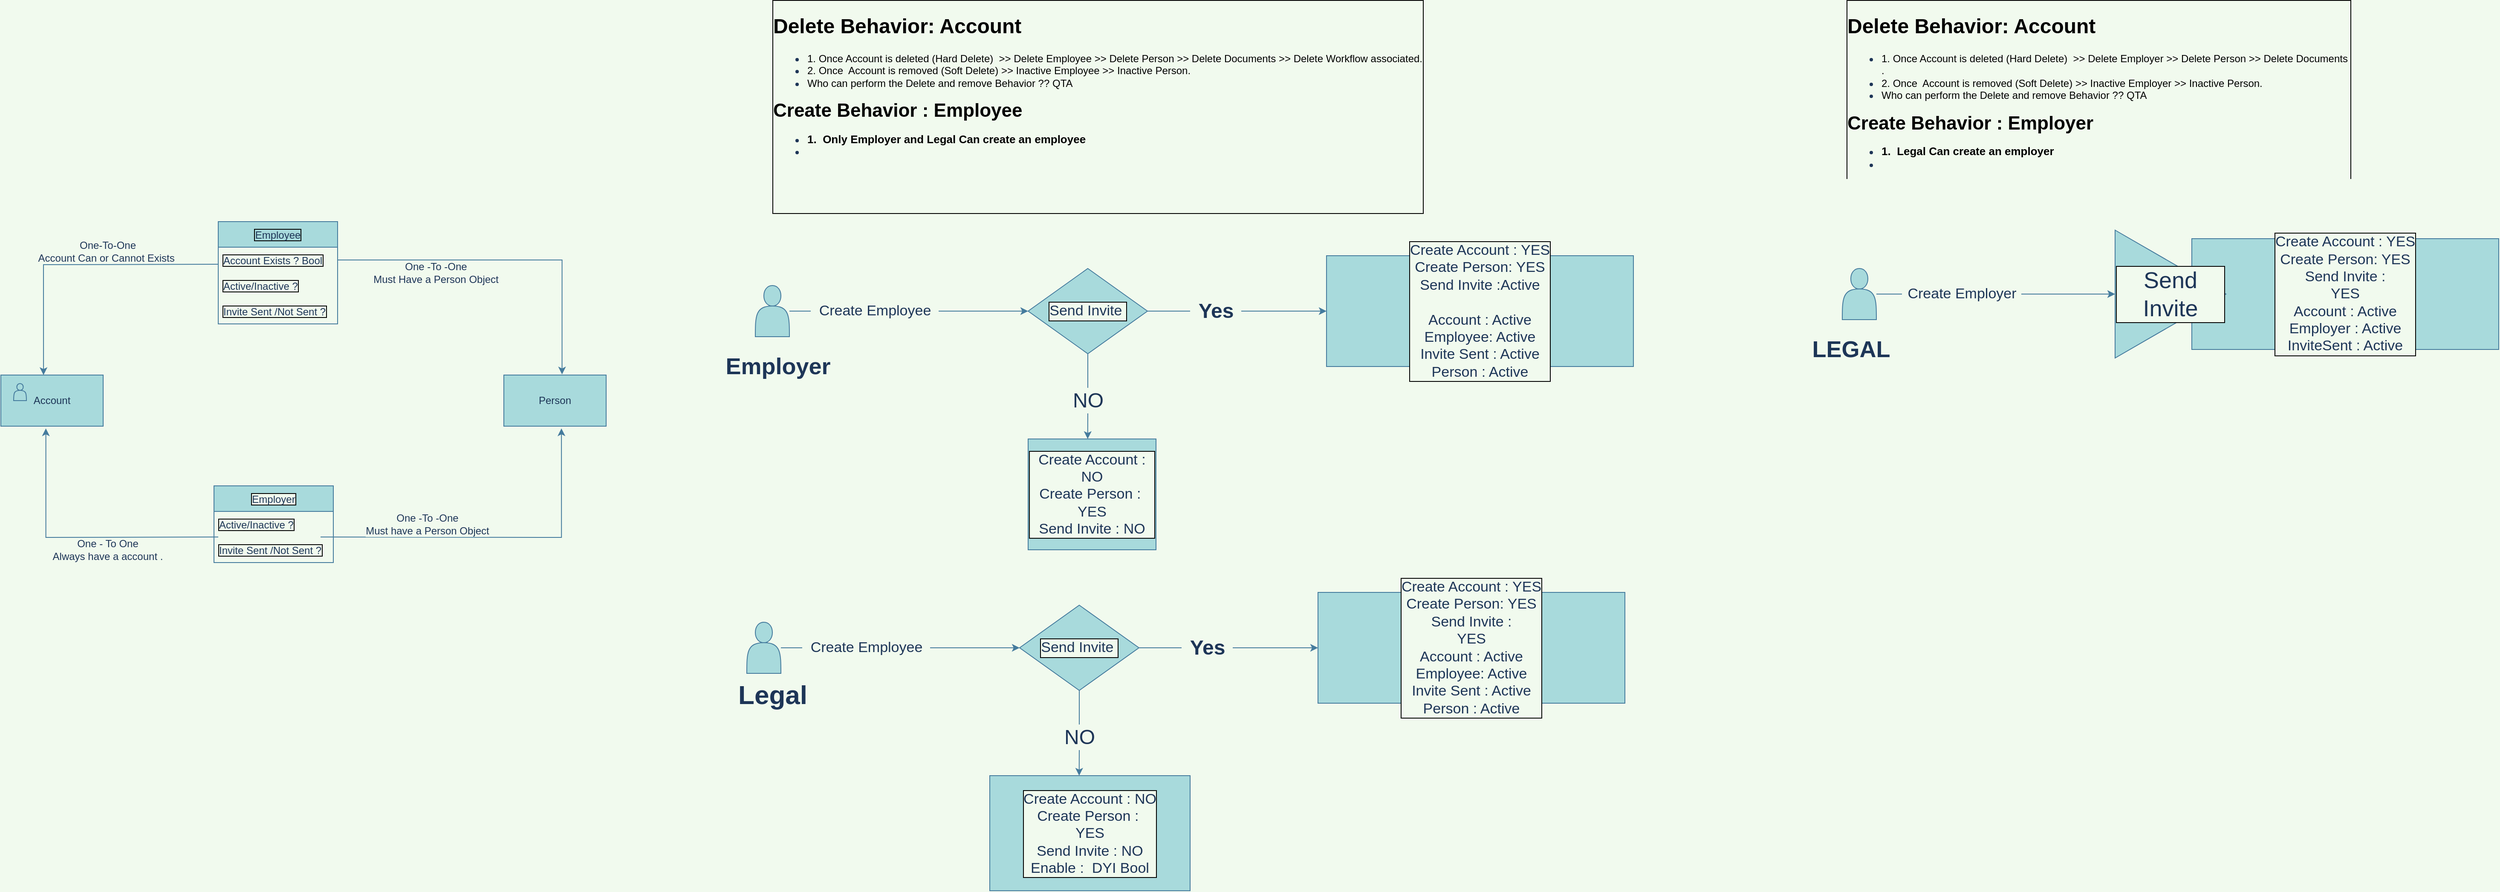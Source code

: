 <mxfile version="16.4.5" type="github">
  <diagram id="2xvdcaAI2u6qGRwVfC7a" name="Page-1">
    <mxGraphModel dx="1038" dy="547" grid="1" gridSize="10" guides="1" tooltips="1" connect="1" arrows="1" fold="1" page="1" pageScale="1" pageWidth="850" pageHeight="1100" background="#F1FAEE" math="0" shadow="0">
      <root>
        <mxCell id="0" />
        <mxCell id="1" parent="0" />
        <mxCell id="5xwT4UVQatDe8eMr6S1B-1" value="Account" style="rounded=0;whiteSpace=wrap;html=1;fillColor=#A8DADC;strokeColor=#457B9D;fontColor=#1D3557;" parent="1" vertex="1">
          <mxGeometry x="70" y="450" width="120" height="60" as="geometry" />
        </mxCell>
        <mxCell id="5xwT4UVQatDe8eMr6S1B-27" style="edgeStyle=orthogonalEdgeStyle;rounded=0;orthogonalLoop=1;jettySize=auto;html=1;entryX=0.417;entryY=0;entryDx=0;entryDy=0;entryPerimeter=0;labelBackgroundColor=#F1FAEE;strokeColor=#457B9D;fontColor=#1D3557;" parent="1" target="5xwT4UVQatDe8eMr6S1B-1" edge="1">
          <mxGeometry relative="1" as="geometry">
            <mxPoint x="325" y="320.048" as="sourcePoint" />
          </mxGeometry>
        </mxCell>
        <mxCell id="5xwT4UVQatDe8eMr6S1B-17" style="edgeStyle=orthogonalEdgeStyle;rounded=0;orthogonalLoop=1;jettySize=auto;html=1;entryX=0.563;entryY=1.043;entryDx=0;entryDy=0;entryPerimeter=0;labelBackgroundColor=#F1FAEE;strokeColor=#457B9D;fontColor=#1D3557;" parent="1" target="5xwT4UVQatDe8eMr6S1B-5" edge="1">
          <mxGeometry relative="1" as="geometry">
            <mxPoint x="445" y="640.048" as="sourcePoint" />
          </mxGeometry>
        </mxCell>
        <mxCell id="5xwT4UVQatDe8eMr6S1B-23" style="edgeStyle=orthogonalEdgeStyle;rounded=0;orthogonalLoop=1;jettySize=auto;html=1;entryX=0.44;entryY=1.043;entryDx=0;entryDy=0;entryPerimeter=0;labelBackgroundColor=#F1FAEE;strokeColor=#457B9D;fontColor=#1D3557;" parent="1" target="5xwT4UVQatDe8eMr6S1B-1" edge="1">
          <mxGeometry relative="1" as="geometry">
            <mxPoint x="325" y="640.048" as="sourcePoint" />
          </mxGeometry>
        </mxCell>
        <mxCell id="5xwT4UVQatDe8eMr6S1B-5" value="Person" style="rounded=0;whiteSpace=wrap;html=1;fillColor=#A8DADC;strokeColor=#457B9D;fontColor=#1D3557;" parent="1" vertex="1">
          <mxGeometry x="660" y="450" width="120" height="60" as="geometry" />
        </mxCell>
        <mxCell id="5xwT4UVQatDe8eMr6S1B-19" value="One -To -One&lt;br&gt;Must Have a Person Object" style="text;html=1;align=center;verticalAlign=middle;resizable=0;points=[];autosize=1;strokeColor=none;fillColor=none;labelBackgroundColor=#F1FAEE;fontColor=#1D3557;" parent="1" vertex="1">
          <mxGeometry x="500" y="315" width="160" height="30" as="geometry" />
        </mxCell>
        <mxCell id="5xwT4UVQatDe8eMr6S1B-20" value="One -To -One&lt;br&gt;Must have a Person Object" style="text;html=1;align=center;verticalAlign=middle;resizable=0;points=[];autosize=1;strokeColor=none;fillColor=none;labelBackgroundColor=#F1FAEE;fontColor=#1D3557;" parent="1" vertex="1">
          <mxGeometry x="490" y="610" width="160" height="30" as="geometry" />
        </mxCell>
        <mxCell id="5xwT4UVQatDe8eMr6S1B-24" value="One - To One&lt;br&gt;Always have a account ." style="text;html=1;align=center;verticalAlign=middle;resizable=0;points=[];autosize=1;strokeColor=none;fillColor=none;fontColor=#1D3557;" parent="1" vertex="1">
          <mxGeometry x="120" y="640" width="150" height="30" as="geometry" />
        </mxCell>
        <mxCell id="5xwT4UVQatDe8eMr6S1B-26" value="" style="shape=actor;whiteSpace=wrap;html=1;labelBorderColor=default;fillColor=#A8DADC;strokeColor=#457B9D;fontColor=#1D3557;" parent="1" vertex="1">
          <mxGeometry x="85" y="460" width="15" height="20" as="geometry" />
        </mxCell>
        <mxCell id="5xwT4UVQatDe8eMr6S1B-28" value="One-To-One&lt;br&gt;Account Can or Cannot Exists&amp;nbsp;" style="text;html=1;align=center;verticalAlign=middle;resizable=0;points=[];autosize=1;strokeColor=none;fillColor=none;fontColor=#1D3557;" parent="1" vertex="1">
          <mxGeometry x="105" y="290" width="180" height="30" as="geometry" />
        </mxCell>
        <mxCell id="5xwT4UVQatDe8eMr6S1B-31" value="Employee" style="swimlane;fontStyle=0;childLayout=stackLayout;horizontal=1;startSize=30;horizontalStack=0;resizeParent=1;resizeParentMax=0;resizeLast=0;collapsible=1;marginBottom=0;labelBorderColor=default;fontColor=#1D3557;fillColor=#A8DADC;strokeColor=#457B9D;" parent="1" vertex="1">
          <mxGeometry x="325" y="270" width="140" height="120" as="geometry" />
        </mxCell>
        <mxCell id="5xwT4UVQatDe8eMr6S1B-32" value="Account Exists ? Bool" style="text;strokeColor=none;fillColor=none;align=left;verticalAlign=middle;spacingLeft=4;spacingRight=4;overflow=hidden;points=[[0,0.5],[1,0.5]];portConstraint=eastwest;rotatable=0;labelBorderColor=default;fontColor=#1D3557;" parent="5xwT4UVQatDe8eMr6S1B-31" vertex="1">
          <mxGeometry y="30" width="140" height="30" as="geometry" />
        </mxCell>
        <mxCell id="5xwT4UVQatDe8eMr6S1B-33" value="Active/Inactive ?" style="text;strokeColor=none;fillColor=none;align=left;verticalAlign=middle;spacingLeft=4;spacingRight=4;overflow=hidden;points=[[0,0.5],[1,0.5]];portConstraint=eastwest;rotatable=0;labelBorderColor=default;fontColor=#1D3557;" parent="5xwT4UVQatDe8eMr6S1B-31" vertex="1">
          <mxGeometry y="60" width="140" height="30" as="geometry" />
        </mxCell>
        <mxCell id="5xwT4UVQatDe8eMr6S1B-34" value="Invite Sent /Not Sent ?" style="text;strokeColor=none;fillColor=none;align=left;verticalAlign=middle;spacingLeft=4;spacingRight=4;overflow=hidden;points=[[0,0.5],[1,0.5]];portConstraint=eastwest;rotatable=0;labelBorderColor=default;fontColor=#1D3557;" parent="5xwT4UVQatDe8eMr6S1B-31" vertex="1">
          <mxGeometry y="90" width="140" height="30" as="geometry" />
        </mxCell>
        <mxCell id="5xwT4UVQatDe8eMr6S1B-35" style="edgeStyle=orthogonalEdgeStyle;rounded=0;orthogonalLoop=1;jettySize=auto;html=1;entryX=0.569;entryY=-0.012;entryDx=0;entryDy=0;entryPerimeter=0;fontColor=#1D3557;labelBackgroundColor=#F1FAEE;strokeColor=#457B9D;" parent="1" source="5xwT4UVQatDe8eMr6S1B-32" target="5xwT4UVQatDe8eMr6S1B-5" edge="1">
          <mxGeometry relative="1" as="geometry" />
        </mxCell>
        <mxCell id="5xwT4UVQatDe8eMr6S1B-36" value="Employer" style="swimlane;fontStyle=0;childLayout=stackLayout;horizontal=1;startSize=30;horizontalStack=0;resizeParent=1;resizeParentMax=0;resizeLast=0;collapsible=1;marginBottom=0;labelBorderColor=default;fontColor=#1D3557;labelBackgroundColor=#F1FAEE;fillColor=#A8DADC;strokeColor=#457B9D;" parent="1" vertex="1">
          <mxGeometry x="320" y="580" width="140" height="90" as="geometry" />
        </mxCell>
        <mxCell id="5xwT4UVQatDe8eMr6S1B-38" value="Active/Inactive ?" style="text;strokeColor=none;fillColor=none;align=left;verticalAlign=middle;spacingLeft=4;spacingRight=4;overflow=hidden;points=[[0,0.5],[1,0.5]];portConstraint=eastwest;rotatable=0;labelBorderColor=default;fontColor=#1D3557;" parent="5xwT4UVQatDe8eMr6S1B-36" vertex="1">
          <mxGeometry y="30" width="140" height="30" as="geometry" />
        </mxCell>
        <mxCell id="5xwT4UVQatDe8eMr6S1B-39" value="Invite Sent /Not Sent ?" style="text;strokeColor=none;fillColor=none;align=left;verticalAlign=middle;spacingLeft=4;spacingRight=4;overflow=hidden;points=[[0,0.5],[1,0.5]];portConstraint=eastwest;rotatable=0;labelBorderColor=default;fontColor=#1D3557;" parent="5xwT4UVQatDe8eMr6S1B-36" vertex="1">
          <mxGeometry y="60" width="140" height="30" as="geometry" />
        </mxCell>
        <mxCell id="5xwT4UVQatDe8eMr6S1B-40" value="&lt;h1&gt;&lt;font color=&quot;#000000&quot;&gt;Delete Behavior: Account&lt;/font&gt;&lt;/h1&gt;&lt;div&gt;&lt;ul&gt;&lt;li&gt;&lt;font color=&quot;#000000&quot;&gt;1. Once Account is deleted (Hard Delete)&amp;nbsp; &amp;gt;&amp;gt; Delete Employee &amp;gt;&amp;gt; Delete Person &amp;gt;&amp;gt; Delete Documents &amp;gt;&amp;gt; Delete Workflow associated.&lt;/font&gt;&lt;/li&gt;&lt;li&gt;&lt;font color=&quot;#000000&quot;&gt;2. Once&amp;nbsp; Account is removed (Soft Delete) &amp;gt;&amp;gt; Inactive Employee &amp;gt;&amp;gt; Inactive Person.&amp;nbsp;&lt;/font&gt;&lt;/li&gt;&lt;li&gt;&lt;font color=&quot;#000000&quot;&gt;Who can perform the Delete and remove Behavior ?? QTA&lt;/font&gt;&lt;/li&gt;&lt;/ul&gt;&lt;div&gt;&lt;font color=&quot;#000000&quot; style=&quot;font-size: 22px&quot;&gt;&lt;b&gt;Create Behavior&amp;nbsp;: Employee&lt;/b&gt;&lt;/font&gt;&lt;/div&gt;&lt;ul&gt;&lt;li&gt;&lt;font color=&quot;#000000&quot;&gt;&lt;b style=&quot;font-size: 13px&quot;&gt;1.&amp;nbsp; Only Employer and Legal Can create an employee&lt;/b&gt;&lt;/font&gt;&amp;nbsp;&lt;/li&gt;&lt;li&gt;&lt;br&gt;&lt;/li&gt;&lt;/ul&gt;&lt;/div&gt;&lt;div&gt;&amp;nbsp;&lt;/div&gt;&lt;p&gt;&lt;br&gt;&lt;/p&gt;" style="text;html=1;strokeColor=none;fillColor=none;spacing=5;spacingTop=-20;whiteSpace=wrap;overflow=hidden;rounded=0;labelBackgroundColor=#F1FAEE;labelBorderColor=default;fontColor=#1D3557;" parent="1" vertex="1">
          <mxGeometry x="970" y="20" width="1135" height="260" as="geometry" />
        </mxCell>
        <mxCell id="5xwT4UVQatDe8eMr6S1B-44" value="" style="edgeStyle=orthogonalEdgeStyle;rounded=0;orthogonalLoop=1;jettySize=auto;html=1;fontSize=13;fontColor=#1D3557;startArrow=none;labelBackgroundColor=#F1FAEE;strokeColor=#457B9D;" parent="1" source="5xwT4UVQatDe8eMr6S1B-46" edge="1">
          <mxGeometry relative="1" as="geometry">
            <mxPoint x="1275" y="375" as="targetPoint" />
          </mxGeometry>
        </mxCell>
        <mxCell id="5xwT4UVQatDe8eMr6S1B-42" value="" style="shape=actor;whiteSpace=wrap;html=1;labelBackgroundColor=#F1FAEE;labelBorderColor=default;fontSize=13;fontColor=#1D3557;fillColor=#A8DADC;strokeColor=#457B9D;" parent="1" vertex="1">
          <mxGeometry x="955" y="345" width="40" height="60" as="geometry" />
        </mxCell>
        <mxCell id="5xwT4UVQatDe8eMr6S1B-45" value="Employer&amp;nbsp;" style="text;html=1;align=center;verticalAlign=middle;resizable=0;points=[];autosize=1;strokeColor=none;fillColor=none;fontSize=27;fontColor=#1D3557;fontStyle=1" parent="1" vertex="1">
          <mxGeometry x="910" y="420" width="150" height="40" as="geometry" />
        </mxCell>
        <mxCell id="5xwT4UVQatDe8eMr6S1B-46" value="Create Employee" style="text;html=1;align=center;verticalAlign=middle;resizable=0;points=[];autosize=1;strokeColor=none;fillColor=none;fontSize=17;fontColor=#1D3557;" parent="1" vertex="1">
          <mxGeometry x="1020" y="360" width="150" height="30" as="geometry" />
        </mxCell>
        <mxCell id="5xwT4UVQatDe8eMr6S1B-47" value="" style="edgeStyle=orthogonalEdgeStyle;rounded=0;orthogonalLoop=1;jettySize=auto;html=1;fontSize=13;fontColor=#1D3557;endArrow=none;labelBackgroundColor=#F1FAEE;strokeColor=#457B9D;" parent="1" source="5xwT4UVQatDe8eMr6S1B-42" target="5xwT4UVQatDe8eMr6S1B-46" edge="1">
          <mxGeometry relative="1" as="geometry">
            <mxPoint x="995" y="375" as="sourcePoint" />
            <mxPoint x="1275" y="375" as="targetPoint" />
          </mxGeometry>
        </mxCell>
        <mxCell id="5xwT4UVQatDe8eMr6S1B-50" value="" style="edgeStyle=orthogonalEdgeStyle;rounded=0;orthogonalLoop=1;jettySize=auto;html=1;fontSize=17;fontColor=#1D3557;startArrow=none;labelBackgroundColor=#F1FAEE;strokeColor=#457B9D;" parent="1" source="5xwT4UVQatDe8eMr6S1B-51" target="5xwT4UVQatDe8eMr6S1B-49" edge="1">
          <mxGeometry relative="1" as="geometry" />
        </mxCell>
        <mxCell id="5xwT4UVQatDe8eMr6S1B-54" style="edgeStyle=orthogonalEdgeStyle;rounded=0;orthogonalLoop=1;jettySize=auto;html=1;exitX=0.5;exitY=1;exitDx=0;exitDy=0;fontSize=24;fontColor=#1D3557;startArrow=none;labelBackgroundColor=#F1FAEE;strokeColor=#457B9D;" parent="1" source="5xwT4UVQatDe8eMr6S1B-57" edge="1">
          <mxGeometry relative="1" as="geometry">
            <mxPoint x="1344.857" y="525" as="targetPoint" />
          </mxGeometry>
        </mxCell>
        <mxCell id="5xwT4UVQatDe8eMr6S1B-48" value="Send Invite&amp;nbsp;" style="rhombus;whiteSpace=wrap;html=1;labelBackgroundColor=#F1FAEE;labelBorderColor=default;fontSize=17;fontColor=#1D3557;fillColor=#A8DADC;strokeColor=#457B9D;" parent="1" vertex="1">
          <mxGeometry x="1275" y="325" width="140" height="100" as="geometry" />
        </mxCell>
        <mxCell id="5xwT4UVQatDe8eMr6S1B-49" value="Create Account : YES&lt;br&gt;Create Person: YES &lt;br&gt;Send Invite :Active&lt;br&gt;&lt;br&gt;Account : Active&lt;br&gt;Employee: Active&lt;br&gt;Invite Sent : Active&lt;br&gt;Person : Active" style="whiteSpace=wrap;html=1;fontSize=17;fontColor=#1D3557;labelBackgroundColor=#F1FAEE;labelBorderColor=default;fillColor=#A8DADC;strokeColor=#457B9D;" parent="1" vertex="1">
          <mxGeometry x="1625" y="310" width="360" height="130" as="geometry" />
        </mxCell>
        <mxCell id="5xwT4UVQatDe8eMr6S1B-51" value="Yes" style="text;html=1;align=center;verticalAlign=middle;resizable=0;points=[];autosize=1;strokeColor=none;fillColor=none;fontSize=24;fontColor=#1D3557;fontStyle=1" parent="1" vertex="1">
          <mxGeometry x="1465" y="360" width="60" height="30" as="geometry" />
        </mxCell>
        <mxCell id="5xwT4UVQatDe8eMr6S1B-52" value="" style="edgeStyle=orthogonalEdgeStyle;rounded=0;orthogonalLoop=1;jettySize=auto;html=1;fontSize=17;fontColor=#1D3557;endArrow=none;labelBackgroundColor=#F1FAEE;strokeColor=#457B9D;" parent="1" source="5xwT4UVQatDe8eMr6S1B-48" target="5xwT4UVQatDe8eMr6S1B-51" edge="1">
          <mxGeometry relative="1" as="geometry">
            <mxPoint x="1415" y="375" as="sourcePoint" />
            <mxPoint x="1595" y="375" as="targetPoint" />
          </mxGeometry>
        </mxCell>
        <mxCell id="5xwT4UVQatDe8eMr6S1B-56" value="Create Account : NO&lt;br&gt;Create Person :&amp;nbsp;&lt;br&gt;YES&lt;br&gt;Send Invite : NO&lt;br&gt;" style="whiteSpace=wrap;html=1;fontSize=17;fontColor=#1D3557;labelBackgroundColor=#F1FAEE;labelBorderColor=default;fillColor=#A8DADC;strokeColor=#457B9D;" parent="1" vertex="1">
          <mxGeometry x="1275" y="525" width="150" height="130" as="geometry" />
        </mxCell>
        <mxCell id="5xwT4UVQatDe8eMr6S1B-57" value="NO" style="text;html=1;align=center;verticalAlign=middle;resizable=0;points=[];autosize=1;strokeColor=none;fillColor=none;fontSize=24;fontColor=#1D3557;" parent="1" vertex="1">
          <mxGeometry x="1320" y="465" width="50" height="30" as="geometry" />
        </mxCell>
        <mxCell id="5xwT4UVQatDe8eMr6S1B-58" value="" style="edgeStyle=orthogonalEdgeStyle;rounded=0;orthogonalLoop=1;jettySize=auto;html=1;exitX=0.5;exitY=1;exitDx=0;exitDy=0;fontSize=24;fontColor=#1D3557;endArrow=none;labelBackgroundColor=#F1FAEE;strokeColor=#457B9D;" parent="1" source="5xwT4UVQatDe8eMr6S1B-48" target="5xwT4UVQatDe8eMr6S1B-57" edge="1">
          <mxGeometry relative="1" as="geometry">
            <mxPoint x="1344.857" y="525" as="targetPoint" />
            <mxPoint x="1345" y="425" as="sourcePoint" />
          </mxGeometry>
        </mxCell>
        <mxCell id="5xwT4UVQatDe8eMr6S1B-59" value="&lt;h1&gt;&lt;font color=&quot;#000000&quot;&gt;Delete Behavior: Account&lt;/font&gt;&lt;/h1&gt;&lt;div&gt;&lt;ul&gt;&lt;li&gt;&lt;font color=&quot;#000000&quot;&gt;1. Once Account is deleted (Hard Delete)&amp;nbsp; &amp;gt;&amp;gt; Delete Employer &amp;gt;&amp;gt; Delete Person &amp;gt;&amp;gt; Delete Documents .&lt;/font&gt;&lt;/li&gt;&lt;li&gt;&lt;font color=&quot;#000000&quot;&gt;2. Once&amp;nbsp; Account is removed (Soft Delete) &amp;gt;&amp;gt; Inactive Employer &amp;gt;&amp;gt; Inactive Person.&amp;nbsp;&lt;/font&gt;&lt;/li&gt;&lt;li&gt;&lt;font color=&quot;#000000&quot;&gt;Who can perform the Delete and remove Behavior ?? QTA&lt;/font&gt;&lt;/li&gt;&lt;/ul&gt;&lt;div&gt;&lt;font color=&quot;#000000&quot; style=&quot;font-size: 22px&quot;&gt;&lt;b&gt;Create Behavior&amp;nbsp;: Employer&lt;/b&gt;&lt;/font&gt;&lt;/div&gt;&lt;ul&gt;&lt;li&gt;&lt;font color=&quot;#000000&quot;&gt;&lt;b style=&quot;font-size: 13px&quot;&gt;1.&amp;nbsp; Legal Can create an employer&lt;/b&gt;&lt;/font&gt;&lt;/li&gt;&lt;li&gt;&lt;br&gt;&lt;/li&gt;&lt;/ul&gt;&lt;/div&gt;&lt;div&gt;&amp;nbsp;&lt;/div&gt;&lt;p&gt;&lt;br&gt;&lt;/p&gt;" style="text;html=1;strokeColor=none;fillColor=none;spacing=5;spacingTop=-20;whiteSpace=wrap;overflow=hidden;rounded=0;labelBackgroundColor=#F1FAEE;labelBorderColor=default;fontColor=#1D3557;" parent="1" vertex="1">
          <mxGeometry x="2230" y="20" width="600" height="200" as="geometry" />
        </mxCell>
        <mxCell id="5xwT4UVQatDe8eMr6S1B-61" value="Legal" style="text;html=1;align=center;verticalAlign=middle;resizable=0;points=[];autosize=1;strokeColor=none;fillColor=none;fontSize=31;fontColor=#1D3557;fontStyle=1" parent="1" vertex="1">
          <mxGeometry x="925" y="805" width="100" height="40" as="geometry" />
        </mxCell>
        <mxCell id="5xwT4UVQatDe8eMr6S1B-63" value="" style="edgeStyle=orthogonalEdgeStyle;rounded=0;orthogonalLoop=1;jettySize=auto;html=1;fontSize=13;fontColor=#1D3557;startArrow=none;labelBackgroundColor=#F1FAEE;strokeColor=#457B9D;" parent="1" source="5xwT4UVQatDe8eMr6S1B-66" edge="1">
          <mxGeometry relative="1" as="geometry">
            <mxPoint x="1265" y="770" as="targetPoint" />
          </mxGeometry>
        </mxCell>
        <mxCell id="5xwT4UVQatDe8eMr6S1B-64" value="" style="shape=actor;whiteSpace=wrap;html=1;labelBackgroundColor=#F1FAEE;labelBorderColor=default;fontSize=13;fontColor=#1D3557;fillColor=#A8DADC;strokeColor=#457B9D;" parent="1" vertex="1">
          <mxGeometry x="945" y="740" width="40" height="60" as="geometry" />
        </mxCell>
        <mxCell id="5xwT4UVQatDe8eMr6S1B-66" value="Create Employee" style="text;html=1;align=center;verticalAlign=middle;resizable=0;points=[];autosize=1;strokeColor=none;fillColor=none;fontSize=17;fontColor=#1D3557;" parent="1" vertex="1">
          <mxGeometry x="1010" y="755" width="150" height="30" as="geometry" />
        </mxCell>
        <mxCell id="5xwT4UVQatDe8eMr6S1B-67" value="" style="edgeStyle=orthogonalEdgeStyle;rounded=0;orthogonalLoop=1;jettySize=auto;html=1;fontSize=13;fontColor=#1D3557;endArrow=none;labelBackgroundColor=#F1FAEE;strokeColor=#457B9D;" parent="1" source="5xwT4UVQatDe8eMr6S1B-64" target="5xwT4UVQatDe8eMr6S1B-66" edge="1">
          <mxGeometry relative="1" as="geometry">
            <mxPoint x="985" y="770" as="sourcePoint" />
            <mxPoint x="1265" y="770" as="targetPoint" />
          </mxGeometry>
        </mxCell>
        <mxCell id="5xwT4UVQatDe8eMr6S1B-68" value="" style="edgeStyle=orthogonalEdgeStyle;rounded=0;orthogonalLoop=1;jettySize=auto;html=1;fontSize=17;fontColor=#1D3557;startArrow=none;labelBackgroundColor=#F1FAEE;strokeColor=#457B9D;" parent="1" source="5xwT4UVQatDe8eMr6S1B-72" target="5xwT4UVQatDe8eMr6S1B-71" edge="1">
          <mxGeometry relative="1" as="geometry" />
        </mxCell>
        <mxCell id="5xwT4UVQatDe8eMr6S1B-69" style="edgeStyle=orthogonalEdgeStyle;rounded=0;orthogonalLoop=1;jettySize=auto;html=1;exitX=0.5;exitY=1;exitDx=0;exitDy=0;fontSize=24;fontColor=#1D3557;startArrow=none;labelBackgroundColor=#F1FAEE;strokeColor=#457B9D;" parent="1" source="5xwT4UVQatDe8eMr6S1B-75" edge="1">
          <mxGeometry relative="1" as="geometry">
            <mxPoint x="1334.857" y="920" as="targetPoint" />
          </mxGeometry>
        </mxCell>
        <mxCell id="5xwT4UVQatDe8eMr6S1B-70" value="Send Invite&amp;nbsp;" style="rhombus;whiteSpace=wrap;html=1;labelBackgroundColor=#F1FAEE;labelBorderColor=default;fontSize=17;fontColor=#1D3557;fillColor=#A8DADC;strokeColor=#457B9D;" parent="1" vertex="1">
          <mxGeometry x="1265" y="720" width="140" height="100" as="geometry" />
        </mxCell>
        <mxCell id="5xwT4UVQatDe8eMr6S1B-71" value="Create Account : YES&lt;br&gt;Create Person: YES &lt;br&gt;Send Invite : &lt;br&gt;YES&lt;br&gt;Account : Active&lt;br&gt;Employee: Active&lt;br&gt;Invite Sent : Active&lt;br&gt;Person : Active" style="whiteSpace=wrap;html=1;fontSize=17;fontColor=#1D3557;labelBackgroundColor=#F1FAEE;labelBorderColor=default;fillColor=#A8DADC;strokeColor=#457B9D;" parent="1" vertex="1">
          <mxGeometry x="1615" y="705" width="360" height="130" as="geometry" />
        </mxCell>
        <mxCell id="5xwT4UVQatDe8eMr6S1B-72" value="Yes" style="text;html=1;align=center;verticalAlign=middle;resizable=0;points=[];autosize=1;strokeColor=none;fillColor=none;fontSize=24;fontColor=#1D3557;fontStyle=1" parent="1" vertex="1">
          <mxGeometry x="1455" y="755" width="60" height="30" as="geometry" />
        </mxCell>
        <mxCell id="5xwT4UVQatDe8eMr6S1B-73" value="" style="edgeStyle=orthogonalEdgeStyle;rounded=0;orthogonalLoop=1;jettySize=auto;html=1;fontSize=17;fontColor=#1D3557;endArrow=none;labelBackgroundColor=#F1FAEE;strokeColor=#457B9D;" parent="1" source="5xwT4UVQatDe8eMr6S1B-70" target="5xwT4UVQatDe8eMr6S1B-72" edge="1">
          <mxGeometry relative="1" as="geometry">
            <mxPoint x="1405" y="770" as="sourcePoint" />
            <mxPoint x="1585" y="770" as="targetPoint" />
          </mxGeometry>
        </mxCell>
        <mxCell id="5xwT4UVQatDe8eMr6S1B-74" value="Create Account : NO&lt;br&gt;Create Person :&amp;nbsp;&lt;br&gt;YES&lt;br&gt;Send Invite : NO&lt;br&gt;Enable :&amp;nbsp; DYI Bool" style="whiteSpace=wrap;html=1;fontSize=17;fontColor=#1D3557;labelBackgroundColor=#F1FAEE;labelBorderColor=default;fillColor=#A8DADC;strokeColor=#457B9D;" parent="1" vertex="1">
          <mxGeometry x="1230" y="920" width="235" height="135" as="geometry" />
        </mxCell>
        <mxCell id="5xwT4UVQatDe8eMr6S1B-75" value="NO" style="text;html=1;align=center;verticalAlign=middle;resizable=0;points=[];autosize=1;strokeColor=none;fillColor=none;fontSize=24;fontColor=#1D3557;" parent="1" vertex="1">
          <mxGeometry x="1310" y="860" width="50" height="30" as="geometry" />
        </mxCell>
        <mxCell id="5xwT4UVQatDe8eMr6S1B-76" value="" style="edgeStyle=orthogonalEdgeStyle;rounded=0;orthogonalLoop=1;jettySize=auto;html=1;exitX=0.5;exitY=1;exitDx=0;exitDy=0;fontSize=24;fontColor=#1D3557;endArrow=none;labelBackgroundColor=#F1FAEE;strokeColor=#457B9D;" parent="1" source="5xwT4UVQatDe8eMr6S1B-70" target="5xwT4UVQatDe8eMr6S1B-75" edge="1">
          <mxGeometry relative="1" as="geometry">
            <mxPoint x="1334.857" y="920" as="targetPoint" />
            <mxPoint x="1335" y="820" as="sourcePoint" />
          </mxGeometry>
        </mxCell>
        <mxCell id="5xwT4UVQatDe8eMr6S1B-80" value="" style="edgeStyle=orthogonalEdgeStyle;rounded=0;orthogonalLoop=1;jettySize=auto;html=1;fontSize=13;fontColor=#1D3557;startArrow=none;labelBackgroundColor=#F1FAEE;strokeColor=#457B9D;" parent="1" source="5xwT4UVQatDe8eMr6S1B-82" edge="1">
          <mxGeometry relative="1" as="geometry">
            <mxPoint x="2550" y="355" as="targetPoint" />
          </mxGeometry>
        </mxCell>
        <mxCell id="5xwT4UVQatDe8eMr6S1B-81" value="" style="shape=actor;whiteSpace=wrap;html=1;labelBackgroundColor=#F1FAEE;labelBorderColor=default;fontSize=13;fontColor=#1D3557;fillColor=#A8DADC;strokeColor=#457B9D;" parent="1" vertex="1">
          <mxGeometry x="2230" y="325" width="40" height="60" as="geometry" />
        </mxCell>
        <mxCell id="5xwT4UVQatDe8eMr6S1B-82" value="Create Employer" style="text;html=1;align=center;verticalAlign=middle;resizable=0;points=[];autosize=1;strokeColor=none;fillColor=none;fontSize=17;fontColor=#1D3557;" parent="1" vertex="1">
          <mxGeometry x="2300" y="340" width="140" height="30" as="geometry" />
        </mxCell>
        <mxCell id="5xwT4UVQatDe8eMr6S1B-83" value="" style="edgeStyle=orthogonalEdgeStyle;rounded=0;orthogonalLoop=1;jettySize=auto;html=1;fontSize=13;fontColor=#1D3557;endArrow=none;labelBackgroundColor=#F1FAEE;strokeColor=#457B9D;" parent="1" source="5xwT4UVQatDe8eMr6S1B-81" target="5xwT4UVQatDe8eMr6S1B-82" edge="1">
          <mxGeometry relative="1" as="geometry">
            <mxPoint x="2270" y="355" as="sourcePoint" />
            <mxPoint x="2550" y="355" as="targetPoint" />
          </mxGeometry>
        </mxCell>
        <mxCell id="5xwT4UVQatDe8eMr6S1B-87" value="Create Account : YES&lt;br&gt;Create Person: YES &lt;br&gt;Send Invite : &lt;br&gt;YES&lt;br&gt;Account : Active&lt;br&gt;Employer : Active&lt;br&gt;InviteSent : Active" style="whiteSpace=wrap;html=1;fontSize=17;fontColor=#1D3557;labelBackgroundColor=#F1FAEE;labelBorderColor=default;fillColor=#A8DADC;strokeColor=#457B9D;" parent="1" vertex="1">
          <mxGeometry x="2640" y="290" width="360" height="130" as="geometry" />
        </mxCell>
        <mxCell id="5xwT4UVQatDe8eMr6S1B-93" value="LEGAL" style="text;html=1;align=center;verticalAlign=middle;resizable=0;points=[];autosize=1;strokeColor=none;fillColor=none;fontSize=27;fontColor=#1D3557;fontStyle=1" parent="1" vertex="1">
          <mxGeometry x="2185" y="400" width="110" height="40" as="geometry" />
        </mxCell>
        <mxCell id="5xwT4UVQatDe8eMr6S1B-94" value="Send Invite" style="triangle;whiteSpace=wrap;html=1;labelBackgroundColor=#F1FAEE;labelBorderColor=default;fontSize=27;fontColor=#1D3557;fillColor=#A8DADC;strokeColor=#457B9D;" parent="1" vertex="1">
          <mxGeometry x="2550" y="280" width="130" height="150" as="geometry" />
        </mxCell>
      </root>
    </mxGraphModel>
  </diagram>
</mxfile>
